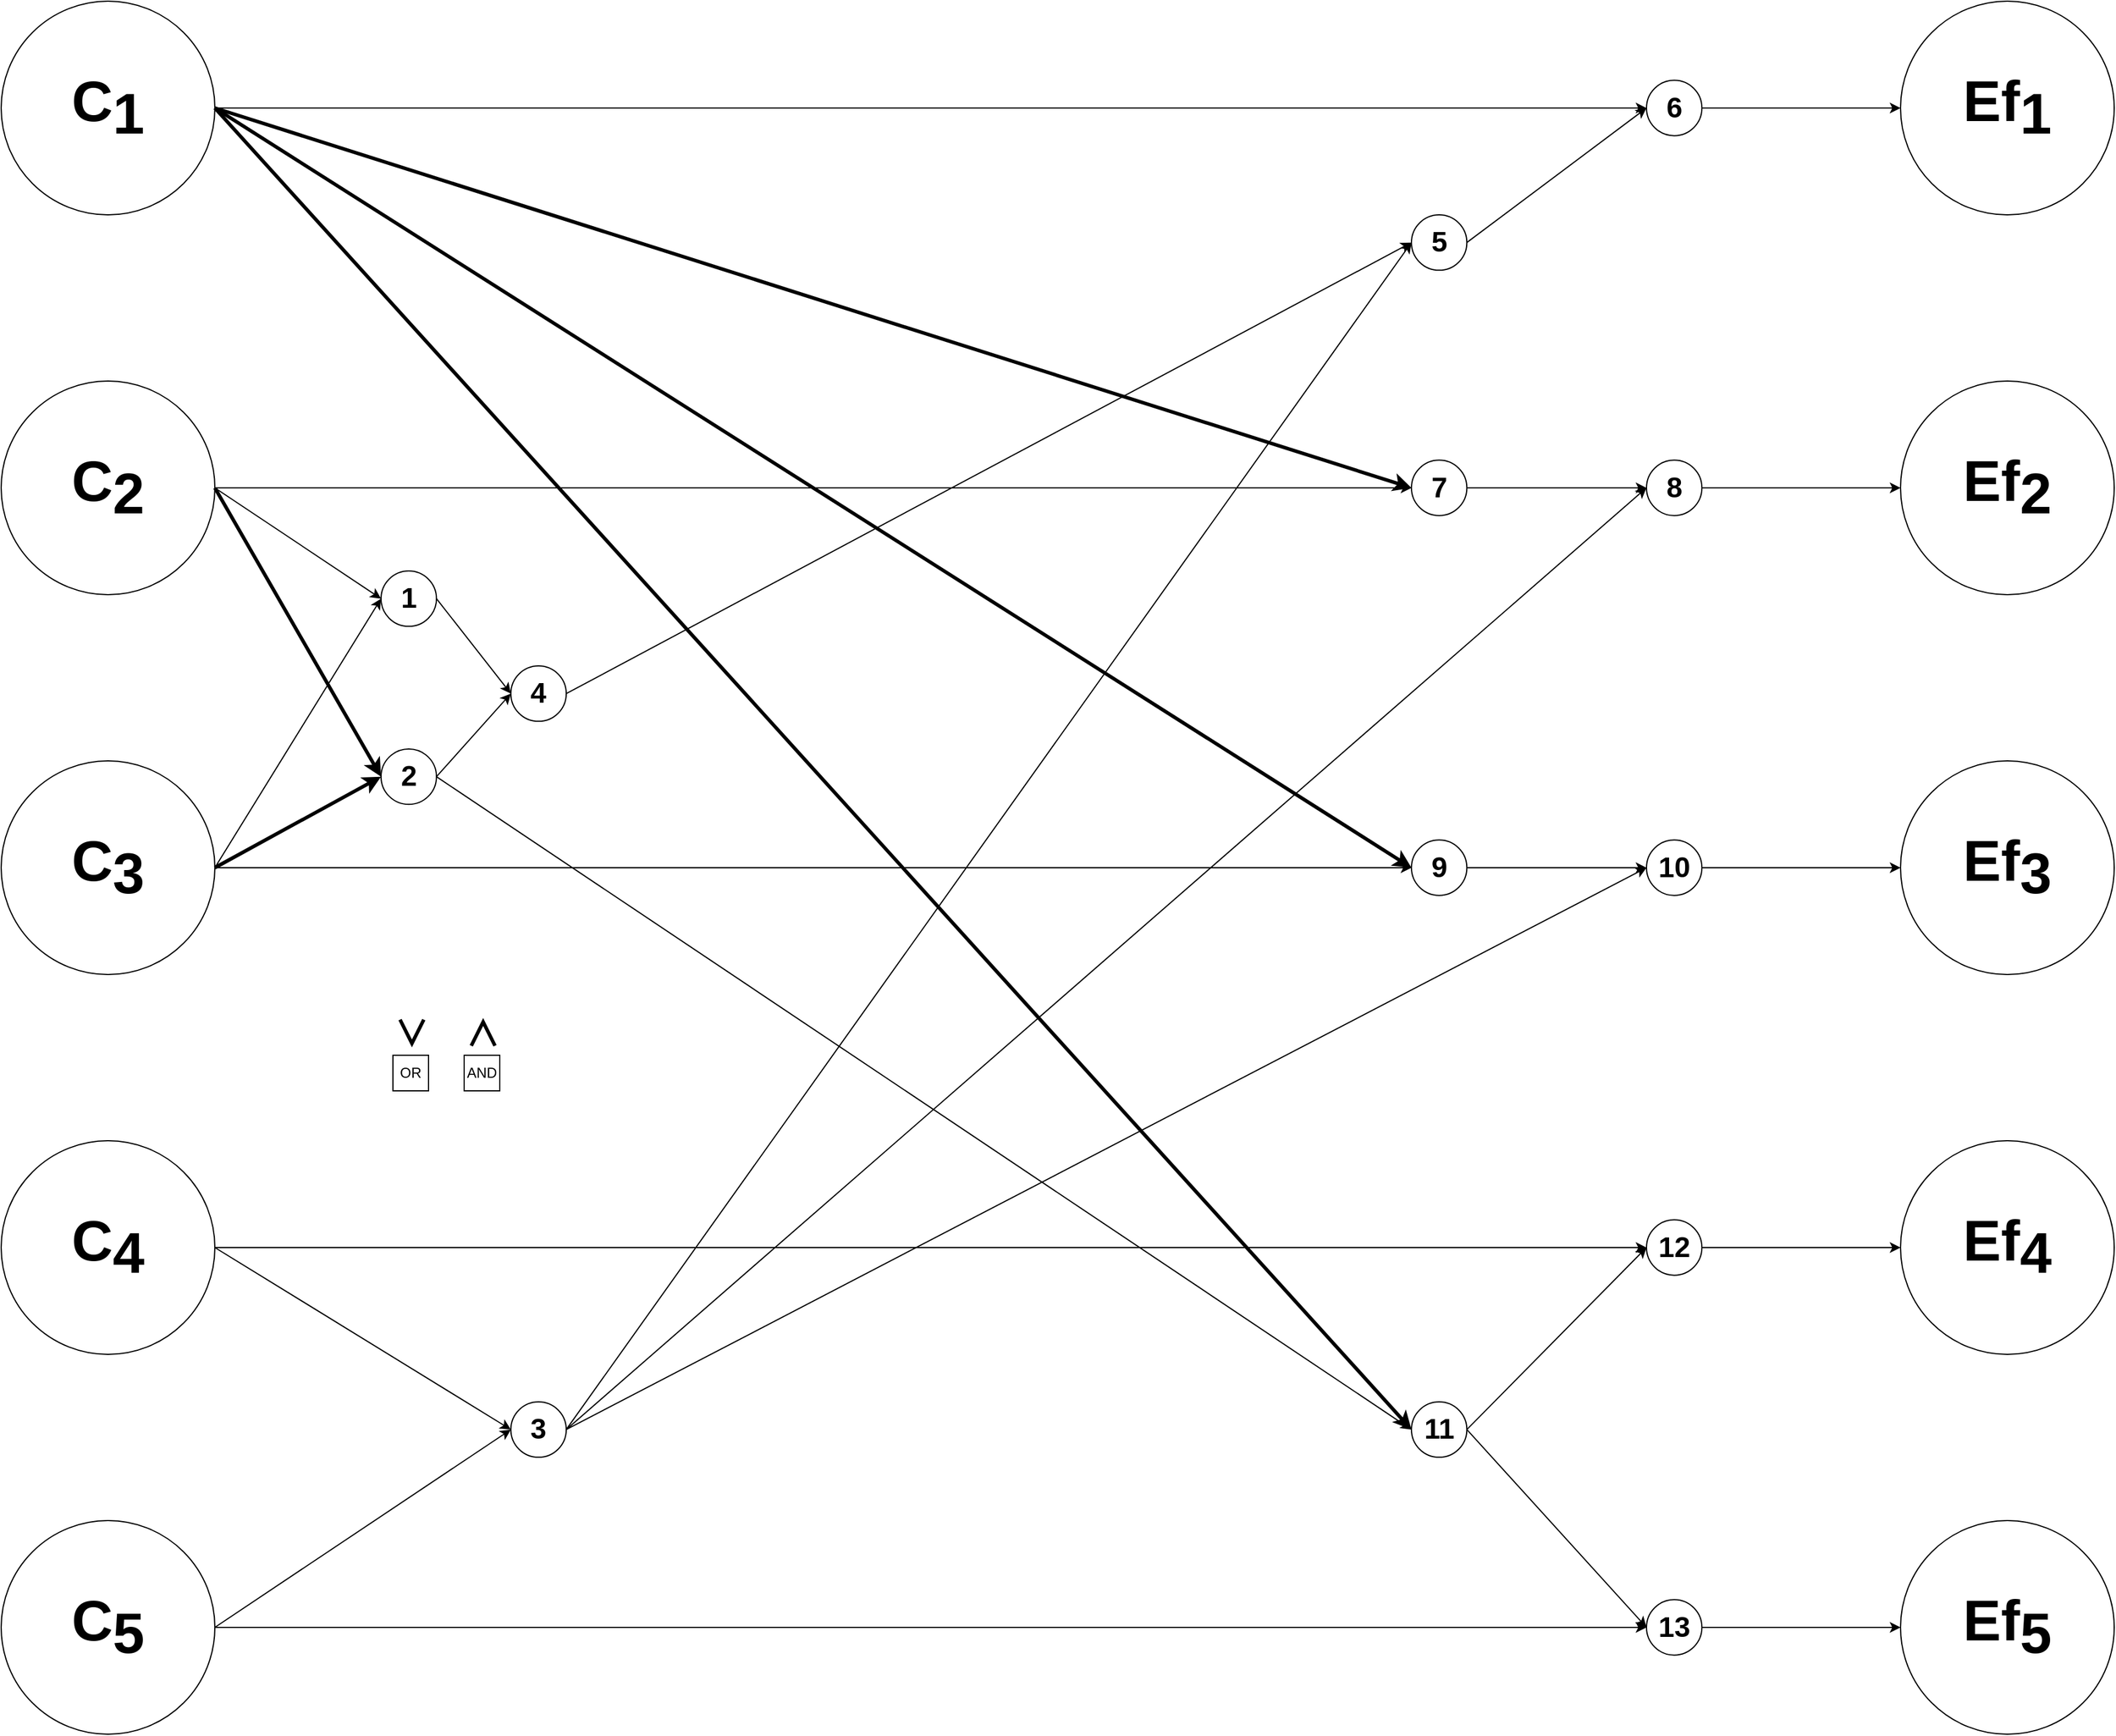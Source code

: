 <mxfile version="21.1.4" type="github">
  <diagram name="Page-1" id="jQ6avOq8bcfftY_1XTqM">
    <mxGraphModel dx="2868" dy="1528" grid="1" gridSize="10" guides="1" tooltips="1" connect="1" arrows="1" fold="1" page="1" pageScale="1" pageWidth="3300" pageHeight="4681" math="0" shadow="0">
      <root>
        <mxCell id="0" />
        <mxCell id="1" parent="0" />
        <mxCell id="w0b9A90PeGMEw6P4ulrS-1" value="&lt;b style=&quot;font-size: 48px;&quot;&gt;C&lt;sub style=&quot;font-size: 48px;&quot;&gt;1&lt;/sub&gt;&lt;/b&gt;" style="ellipse;whiteSpace=wrap;html=1;aspect=fixed;fontSize=48;" vertex="1" parent="1">
          <mxGeometry x="880" y="160" width="180.0" height="180.0" as="geometry" />
        </mxCell>
        <mxCell id="w0b9A90PeGMEw6P4ulrS-2" value="&lt;b style=&quot;font-size: 48px;&quot;&gt;C&lt;sub style=&quot;font-size: 48px;&quot;&gt;2&lt;/sub&gt;&lt;/b&gt;" style="ellipse;whiteSpace=wrap;html=1;aspect=fixed;fontSize=48;" vertex="1" parent="1">
          <mxGeometry x="880" y="480" width="180.0" height="180.0" as="geometry" />
        </mxCell>
        <mxCell id="w0b9A90PeGMEw6P4ulrS-3" value="&lt;b style=&quot;font-size: 48px;&quot;&gt;C&lt;sub style=&quot;font-size: 48px;&quot;&gt;3&lt;/sub&gt;&lt;/b&gt;" style="ellipse;whiteSpace=wrap;html=1;aspect=fixed;fontSize=48;" vertex="1" parent="1">
          <mxGeometry x="880" y="800.0" width="180.0" height="180.0" as="geometry" />
        </mxCell>
        <mxCell id="w0b9A90PeGMEw6P4ulrS-4" value="&lt;b style=&quot;font-size: 48px;&quot;&gt;C&lt;sub style=&quot;font-size: 48px;&quot;&gt;4&lt;/sub&gt;&lt;/b&gt;" style="ellipse;whiteSpace=wrap;html=1;aspect=fixed;fontSize=48;" vertex="1" parent="1">
          <mxGeometry x="880" y="1120" width="180.0" height="180.0" as="geometry" />
        </mxCell>
        <mxCell id="w0b9A90PeGMEw6P4ulrS-5" value="&lt;b style=&quot;font-size: 48px;&quot;&gt;C&lt;sub style=&quot;font-size: 48px;&quot;&gt;5&lt;/sub&gt;&lt;/b&gt;" style="ellipse;whiteSpace=wrap;html=1;aspect=fixed;fontSize=48;" vertex="1" parent="1">
          <mxGeometry x="880" y="1440" width="180.0" height="180.0" as="geometry" />
        </mxCell>
        <mxCell id="w0b9A90PeGMEw6P4ulrS-6" value="&lt;b style=&quot;font-size: 48px;&quot;&gt;Ef&lt;sub style=&quot;font-size: 48px;&quot;&gt;1&lt;/sub&gt;&lt;/b&gt;" style="ellipse;whiteSpace=wrap;html=1;aspect=fixed;fontSize=48;" vertex="1" parent="1">
          <mxGeometry x="2480.0" y="160" width="180.0" height="180.0" as="geometry" />
        </mxCell>
        <mxCell id="w0b9A90PeGMEw6P4ulrS-7" value="&lt;b style=&quot;font-size: 48px;&quot;&gt;Ef&lt;sub style=&quot;font-size: 48px;&quot;&gt;2&lt;/sub&gt;&lt;/b&gt;" style="ellipse;whiteSpace=wrap;html=1;aspect=fixed;fontSize=48;" vertex="1" parent="1">
          <mxGeometry x="2480.0" y="480" width="180.0" height="180.0" as="geometry" />
        </mxCell>
        <mxCell id="w0b9A90PeGMEw6P4ulrS-8" value="&lt;b style=&quot;font-size: 48px;&quot;&gt;Ef&lt;sub style=&quot;font-size: 48px;&quot;&gt;3&lt;/sub&gt;&lt;/b&gt;" style="ellipse;whiteSpace=wrap;html=1;aspect=fixed;fontSize=48;" vertex="1" parent="1">
          <mxGeometry x="2480.0" y="800.0" width="180.0" height="180.0" as="geometry" />
        </mxCell>
        <mxCell id="w0b9A90PeGMEw6P4ulrS-9" value="&lt;b style=&quot;font-size: 48px;&quot;&gt;Ef&lt;sub style=&quot;font-size: 48px;&quot;&gt;4&lt;/sub&gt;&lt;/b&gt;" style="ellipse;whiteSpace=wrap;html=1;aspect=fixed;fontSize=48;" vertex="1" parent="1">
          <mxGeometry x="2480.0" y="1120" width="180.0" height="180.0" as="geometry" />
        </mxCell>
        <mxCell id="w0b9A90PeGMEw6P4ulrS-10" value="&lt;b style=&quot;font-size: 48px;&quot;&gt;Ef&lt;sub style=&quot;font-size: 48px;&quot;&gt;5&lt;/sub&gt;&lt;/b&gt;" style="ellipse;whiteSpace=wrap;html=1;aspect=fixed;fontSize=48;" vertex="1" parent="1">
          <mxGeometry x="2480.0" y="1440" width="180.0" height="180.0" as="geometry" />
        </mxCell>
        <mxCell id="w0b9A90PeGMEw6P4ulrS-13" value="1" style="ellipse;whiteSpace=wrap;html=1;aspect=fixed;fontSize=24;fontStyle=1" vertex="1" parent="1">
          <mxGeometry x="1200.001" y="640.001" width="46.667" height="46.667" as="geometry" />
        </mxCell>
        <mxCell id="w0b9A90PeGMEw6P4ulrS-14" value="3" style="ellipse;whiteSpace=wrap;html=1;aspect=fixed;fontSize=24;fontStyle=1" vertex="1" parent="1">
          <mxGeometry x="1309.34" y="1340" width="46.667" height="46.667" as="geometry" />
        </mxCell>
        <mxCell id="w0b9A90PeGMEw6P4ulrS-15" value="" style="endArrow=classic;html=1;rounded=0;exitX=1;exitY=0.5;exitDx=0;exitDy=0;entryX=0;entryY=0.5;entryDx=0;entryDy=0;" edge="1" parent="1" source="w0b9A90PeGMEw6P4ulrS-2" target="w0b9A90PeGMEw6P4ulrS-13">
          <mxGeometry width="50" height="50" relative="1" as="geometry">
            <mxPoint x="2062.5" y="1187.5" as="sourcePoint" />
            <mxPoint x="2175.0" y="1075" as="targetPoint" />
          </mxGeometry>
        </mxCell>
        <mxCell id="w0b9A90PeGMEw6P4ulrS-16" value="" style="endArrow=classic;html=1;rounded=0;exitX=1;exitY=0.5;exitDx=0;exitDy=0;entryX=0;entryY=0.5;entryDx=0;entryDy=0;" edge="1" parent="1" source="w0b9A90PeGMEw6P4ulrS-3" target="w0b9A90PeGMEw6P4ulrS-13">
          <mxGeometry width="50" height="50" relative="1" as="geometry">
            <mxPoint x="1162.5" y="782.5" as="sourcePoint" />
            <mxPoint x="1365.0" y="895.0" as="targetPoint" />
          </mxGeometry>
        </mxCell>
        <mxCell id="w0b9A90PeGMEw6P4ulrS-17" value="" style="endArrow=classic;html=1;rounded=0;exitX=1;exitY=0.5;exitDx=0;exitDy=0;entryX=0;entryY=0.5;entryDx=0;entryDy=0;" edge="1" parent="1" source="w0b9A90PeGMEw6P4ulrS-4" target="w0b9A90PeGMEw6P4ulrS-14">
          <mxGeometry width="50" height="50" relative="1" as="geometry">
            <mxPoint x="1140.0" y="1300" as="sourcePoint" />
            <mxPoint x="1342.5" y="1322.5" as="targetPoint" />
          </mxGeometry>
        </mxCell>
        <mxCell id="w0b9A90PeGMEw6P4ulrS-18" value="" style="endArrow=classic;html=1;rounded=0;exitX=1;exitY=0.5;exitDx=0;exitDy=0;entryX=0;entryY=0.5;entryDx=0;entryDy=0;" edge="1" parent="1" source="w0b9A90PeGMEw6P4ulrS-5" target="w0b9A90PeGMEw6P4ulrS-14">
          <mxGeometry width="50" height="50" relative="1" as="geometry">
            <mxPoint x="1140.0" y="1570" as="sourcePoint" />
            <mxPoint x="1320.0" y="1525" as="targetPoint" />
          </mxGeometry>
        </mxCell>
        <mxCell id="w0b9A90PeGMEw6P4ulrS-32" value="2" style="ellipse;whiteSpace=wrap;html=1;aspect=fixed;fontSize=24;fontStyle=1" vertex="1" parent="1">
          <mxGeometry x="1200.001" y="789.997" width="46.667" height="46.667" as="geometry" />
        </mxCell>
        <mxCell id="w0b9A90PeGMEw6P4ulrS-33" style="rounded=0;orthogonalLoop=1;jettySize=auto;html=1;exitX=1;exitY=0.5;exitDx=0;exitDy=0;entryX=0;entryY=0.5;entryDx=0;entryDy=0;strokeWidth=3;" edge="1" parent="1" source="w0b9A90PeGMEw6P4ulrS-2" target="w0b9A90PeGMEw6P4ulrS-32">
          <mxGeometry relative="1" as="geometry" />
        </mxCell>
        <mxCell id="w0b9A90PeGMEw6P4ulrS-34" style="rounded=0;orthogonalLoop=1;jettySize=auto;html=1;exitX=1;exitY=0.5;exitDx=0;exitDy=0;entryX=0;entryY=0.5;entryDx=0;entryDy=0;strokeWidth=3;" edge="1" parent="1" source="w0b9A90PeGMEw6P4ulrS-3" target="w0b9A90PeGMEw6P4ulrS-32">
          <mxGeometry relative="1" as="geometry" />
        </mxCell>
        <mxCell id="w0b9A90PeGMEw6P4ulrS-59" value="4" style="ellipse;whiteSpace=wrap;html=1;aspect=fixed;fontSize=24;fontStyle=1" vertex="1" parent="1">
          <mxGeometry x="1309.343" y="720" width="46.667" height="46.667" as="geometry" />
        </mxCell>
        <mxCell id="w0b9A90PeGMEw6P4ulrS-60" style="rounded=0;orthogonalLoop=1;jettySize=auto;html=1;exitX=1;exitY=0.5;exitDx=0;exitDy=0;entryX=0;entryY=0.5;entryDx=0;entryDy=0;" edge="1" parent="1" source="w0b9A90PeGMEw6P4ulrS-13" target="w0b9A90PeGMEw6P4ulrS-59">
          <mxGeometry relative="1" as="geometry" />
        </mxCell>
        <mxCell id="w0b9A90PeGMEw6P4ulrS-41" style="rounded=0;orthogonalLoop=1;jettySize=auto;html=1;exitX=1;exitY=0.5;exitDx=0;exitDy=0;entryX=0;entryY=0.5;entryDx=0;entryDy=0;" edge="1" parent="1" source="w0b9A90PeGMEw6P4ulrS-32" target="w0b9A90PeGMEw6P4ulrS-59">
          <mxGeometry relative="1" as="geometry" />
        </mxCell>
        <mxCell id="w0b9A90PeGMEw6P4ulrS-62" value="5" style="ellipse;whiteSpace=wrap;html=1;aspect=fixed;fontSize=24;fontStyle=1" vertex="1" parent="1">
          <mxGeometry x="2067.999" y="339.999" width="46.667" height="46.667" as="geometry" />
        </mxCell>
        <mxCell id="w0b9A90PeGMEw6P4ulrS-64" style="rounded=0;orthogonalLoop=1;jettySize=auto;html=1;exitX=1;exitY=0.5;exitDx=0;exitDy=0;entryX=0;entryY=0.5;entryDx=0;entryDy=0;" edge="1" parent="1" source="w0b9A90PeGMEw6P4ulrS-14" target="w0b9A90PeGMEw6P4ulrS-62">
          <mxGeometry relative="1" as="geometry" />
        </mxCell>
        <mxCell id="w0b9A90PeGMEw6P4ulrS-63" style="rounded=0;orthogonalLoop=1;jettySize=auto;html=1;exitX=1;exitY=0.5;exitDx=0;exitDy=0;entryX=0;entryY=0.5;entryDx=0;entryDy=0;" edge="1" parent="1" source="w0b9A90PeGMEw6P4ulrS-59" target="w0b9A90PeGMEw6P4ulrS-62">
          <mxGeometry relative="1" as="geometry" />
        </mxCell>
        <mxCell id="w0b9A90PeGMEw6P4ulrS-69" style="rounded=0;orthogonalLoop=1;jettySize=auto;html=1;exitX=1;exitY=0.5;exitDx=0;exitDy=0;entryX=0;entryY=0.5;entryDx=0;entryDy=0;" edge="1" parent="1" source="w0b9A90PeGMEw6P4ulrS-66" target="w0b9A90PeGMEw6P4ulrS-6">
          <mxGeometry relative="1" as="geometry" />
        </mxCell>
        <mxCell id="w0b9A90PeGMEw6P4ulrS-66" value="6" style="ellipse;whiteSpace=wrap;html=1;aspect=fixed;fontSize=24;fontStyle=1" vertex="1" parent="1">
          <mxGeometry x="2266.0" y="226.657" width="46.667" height="46.667" as="geometry" />
        </mxCell>
        <mxCell id="w0b9A90PeGMEw6P4ulrS-67" style="rounded=0;orthogonalLoop=1;jettySize=auto;html=1;exitX=1;exitY=0.5;exitDx=0;exitDy=0;entryX=0;entryY=0.5;entryDx=0;entryDy=0;" edge="1" parent="1" source="w0b9A90PeGMEw6P4ulrS-1" target="w0b9A90PeGMEw6P4ulrS-66">
          <mxGeometry relative="1" as="geometry" />
        </mxCell>
        <mxCell id="w0b9A90PeGMEw6P4ulrS-87" value="7" style="ellipse;whiteSpace=wrap;html=1;aspect=fixed;fontSize=24;fontStyle=1" vertex="1" parent="1">
          <mxGeometry x="2068.004" y="546.671" width="46.667" height="46.667" as="geometry" />
        </mxCell>
        <mxCell id="w0b9A90PeGMEw6P4ulrS-110" style="rounded=0;orthogonalLoop=1;jettySize=auto;html=1;exitX=1;exitY=0.5;exitDx=0;exitDy=0;entryX=0;entryY=0.5;entryDx=0;entryDy=0;" edge="1" parent="1" source="w0b9A90PeGMEw6P4ulrS-2" target="w0b9A90PeGMEw6P4ulrS-87">
          <mxGeometry relative="1" as="geometry" />
        </mxCell>
        <mxCell id="w0b9A90PeGMEw6P4ulrS-68" style="rounded=0;orthogonalLoop=1;jettySize=auto;html=1;exitX=1;exitY=0.5;exitDx=0;exitDy=0;entryX=0;entryY=0.5;entryDx=0;entryDy=0;" edge="1" parent="1" source="w0b9A90PeGMEw6P4ulrS-62" target="w0b9A90PeGMEw6P4ulrS-66">
          <mxGeometry relative="1" as="geometry" />
        </mxCell>
        <mxCell id="w0b9A90PeGMEw6P4ulrS-88" style="rounded=0;orthogonalLoop=1;jettySize=auto;html=1;exitX=1;exitY=0.5;exitDx=0;exitDy=0;entryX=0;entryY=0.5;entryDx=0;entryDy=0;strokeWidth=3;" edge="1" parent="1" source="w0b9A90PeGMEw6P4ulrS-1" target="w0b9A90PeGMEw6P4ulrS-87">
          <mxGeometry relative="1" as="geometry" />
        </mxCell>
        <mxCell id="w0b9A90PeGMEw6P4ulrS-106" style="rounded=0;orthogonalLoop=1;jettySize=auto;html=1;exitX=1;exitY=0.5;exitDx=0;exitDy=0;entryX=0;entryY=0.5;entryDx=0;entryDy=0;" edge="1" parent="1" source="w0b9A90PeGMEw6P4ulrS-102" target="w0b9A90PeGMEw6P4ulrS-7">
          <mxGeometry relative="1" as="geometry" />
        </mxCell>
        <mxCell id="w0b9A90PeGMEw6P4ulrS-102" value="8" style="ellipse;whiteSpace=wrap;html=1;aspect=fixed;fontSize=24;fontStyle=1" vertex="1" parent="1">
          <mxGeometry x="2266.0" y="546.667" width="46.667" height="46.667" as="geometry" />
        </mxCell>
        <mxCell id="w0b9A90PeGMEw6P4ulrS-116" style="rounded=0;orthogonalLoop=1;jettySize=auto;html=1;exitX=1;exitY=0.5;exitDx=0;exitDy=0;entryX=0;entryY=0.5;entryDx=0;entryDy=0;" edge="1" parent="1" source="w0b9A90PeGMEw6P4ulrS-14" target="w0b9A90PeGMEw6P4ulrS-102">
          <mxGeometry relative="1" as="geometry" />
        </mxCell>
        <mxCell id="w0b9A90PeGMEw6P4ulrS-107" style="rounded=0;orthogonalLoop=1;jettySize=auto;html=1;exitX=1;exitY=0.5;exitDx=0;exitDy=0;entryX=0;entryY=0.5;entryDx=0;entryDy=0;" edge="1" parent="1" source="w0b9A90PeGMEw6P4ulrS-103" target="w0b9A90PeGMEw6P4ulrS-8">
          <mxGeometry relative="1" as="geometry" />
        </mxCell>
        <mxCell id="w0b9A90PeGMEw6P4ulrS-103" value="10" style="ellipse;whiteSpace=wrap;html=1;aspect=fixed;fontSize=24;fontStyle=1" vertex="1" parent="1">
          <mxGeometry x="2266.0" y="866.671" width="46.667" height="46.667" as="geometry" />
        </mxCell>
        <mxCell id="w0b9A90PeGMEw6P4ulrS-108" style="rounded=0;orthogonalLoop=1;jettySize=auto;html=1;exitX=1;exitY=0.5;exitDx=0;exitDy=0;entryX=0;entryY=0.5;entryDx=0;entryDy=0;" edge="1" parent="1" source="w0b9A90PeGMEw6P4ulrS-104" target="w0b9A90PeGMEw6P4ulrS-9">
          <mxGeometry relative="1" as="geometry" />
        </mxCell>
        <mxCell id="w0b9A90PeGMEw6P4ulrS-104" value="12" style="ellipse;whiteSpace=wrap;html=1;aspect=fixed;fontSize=24;fontStyle=1" vertex="1" parent="1">
          <mxGeometry x="2266.0" y="1186.655" width="46.667" height="46.667" as="geometry" />
        </mxCell>
        <mxCell id="w0b9A90PeGMEw6P4ulrS-109" style="rounded=0;orthogonalLoop=1;jettySize=auto;html=1;exitX=1;exitY=0.5;exitDx=0;exitDy=0;entryX=0;entryY=0.5;entryDx=0;entryDy=0;" edge="1" parent="1" source="w0b9A90PeGMEw6P4ulrS-105" target="w0b9A90PeGMEw6P4ulrS-10">
          <mxGeometry relative="1" as="geometry" />
        </mxCell>
        <mxCell id="w0b9A90PeGMEw6P4ulrS-105" value="13" style="ellipse;whiteSpace=wrap;html=1;aspect=fixed;fontSize=24;fontStyle=1" vertex="1" parent="1">
          <mxGeometry x="2266.0" y="1506.659" width="46.667" height="46.667" as="geometry" />
        </mxCell>
        <mxCell id="w0b9A90PeGMEw6P4ulrS-115" style="rounded=0;orthogonalLoop=1;jettySize=auto;html=1;exitX=1;exitY=0.5;exitDx=0;exitDy=0;entryX=0;entryY=0.5;entryDx=0;entryDy=0;" edge="1" parent="1" source="w0b9A90PeGMEw6P4ulrS-111" target="w0b9A90PeGMEw6P4ulrS-103">
          <mxGeometry relative="1" as="geometry" />
        </mxCell>
        <mxCell id="w0b9A90PeGMEw6P4ulrS-111" value="9" style="ellipse;whiteSpace=wrap;html=1;aspect=fixed;fontSize=24;fontStyle=1" vertex="1" parent="1">
          <mxGeometry x="2068.004" y="866.662" width="46.667" height="46.667" as="geometry" />
        </mxCell>
        <mxCell id="w0b9A90PeGMEw6P4ulrS-124" style="rounded=0;orthogonalLoop=1;jettySize=auto;html=1;exitX=1;exitY=0.5;exitDx=0;exitDy=0;entryX=0;entryY=0.5;entryDx=0;entryDy=0;" edge="1" parent="1" source="w0b9A90PeGMEw6P4ulrS-121" target="w0b9A90PeGMEw6P4ulrS-104">
          <mxGeometry relative="1" as="geometry" />
        </mxCell>
        <mxCell id="w0b9A90PeGMEw6P4ulrS-125" style="rounded=0;orthogonalLoop=1;jettySize=auto;html=1;exitX=1;exitY=0.5;exitDx=0;exitDy=0;entryX=0;entryY=0.5;entryDx=0;entryDy=0;" edge="1" parent="1" source="w0b9A90PeGMEw6P4ulrS-121" target="w0b9A90PeGMEw6P4ulrS-105">
          <mxGeometry relative="1" as="geometry" />
        </mxCell>
        <mxCell id="w0b9A90PeGMEw6P4ulrS-121" value="11" style="ellipse;whiteSpace=wrap;html=1;aspect=fixed;fontSize=24;fontStyle=1" vertex="1" parent="1">
          <mxGeometry x="2068.001" y="1340.004" width="46.667" height="46.667" as="geometry" />
        </mxCell>
        <mxCell id="w0b9A90PeGMEw6P4ulrS-114" style="rounded=0;orthogonalLoop=1;jettySize=auto;html=1;exitX=1;exitY=0.5;exitDx=0;exitDy=0;entryX=0;entryY=0.5;entryDx=0;entryDy=0;" edge="1" parent="1" source="w0b9A90PeGMEw6P4ulrS-87" target="w0b9A90PeGMEw6P4ulrS-102">
          <mxGeometry relative="1" as="geometry" />
        </mxCell>
        <mxCell id="w0b9A90PeGMEw6P4ulrS-117" style="rounded=0;orthogonalLoop=1;jettySize=auto;html=1;exitX=1;exitY=0.5;exitDx=0;exitDy=0;entryX=0;entryY=0.5;entryDx=0;entryDy=0;" edge="1" parent="1" source="w0b9A90PeGMEw6P4ulrS-14" target="w0b9A90PeGMEw6P4ulrS-103">
          <mxGeometry relative="1" as="geometry" />
        </mxCell>
        <mxCell id="w0b9A90PeGMEw6P4ulrS-118" style="rounded=0;orthogonalLoop=1;jettySize=auto;html=1;exitX=1;exitY=0.5;exitDx=0;exitDy=0;entryX=0;entryY=0.5;entryDx=0;entryDy=0;" edge="1" parent="1" source="w0b9A90PeGMEw6P4ulrS-4" target="w0b9A90PeGMEw6P4ulrS-104">
          <mxGeometry relative="1" as="geometry" />
        </mxCell>
        <mxCell id="w0b9A90PeGMEw6P4ulrS-119" style="rounded=0;orthogonalLoop=1;jettySize=auto;html=1;exitX=1;exitY=0.5;exitDx=0;exitDy=0;entryX=0;entryY=0.5;entryDx=0;entryDy=0;" edge="1" parent="1" source="w0b9A90PeGMEw6P4ulrS-5" target="w0b9A90PeGMEw6P4ulrS-105">
          <mxGeometry relative="1" as="geometry" />
        </mxCell>
        <mxCell id="w0b9A90PeGMEw6P4ulrS-113" style="rounded=0;orthogonalLoop=1;jettySize=auto;html=1;exitX=1;exitY=0.5;exitDx=0;exitDy=0;entryX=0;entryY=0.5;entryDx=0;entryDy=0;strokeWidth=3;" edge="1" parent="1" source="w0b9A90PeGMEw6P4ulrS-1" target="w0b9A90PeGMEw6P4ulrS-111">
          <mxGeometry relative="1" as="geometry" />
        </mxCell>
        <mxCell id="w0b9A90PeGMEw6P4ulrS-112" style="rounded=0;orthogonalLoop=1;jettySize=auto;html=1;exitX=1;exitY=0.5;exitDx=0;exitDy=0;entryX=0;entryY=0.5;entryDx=0;entryDy=0;" edge="1" parent="1" source="w0b9A90PeGMEw6P4ulrS-3" target="w0b9A90PeGMEw6P4ulrS-111">
          <mxGeometry relative="1" as="geometry" />
        </mxCell>
        <mxCell id="w0b9A90PeGMEw6P4ulrS-123" style="rounded=0;orthogonalLoop=1;jettySize=auto;html=1;exitX=1;exitY=0.5;exitDx=0;exitDy=0;entryX=0;entryY=0.5;entryDx=0;entryDy=0;strokeWidth=3;" edge="1" parent="1" source="w0b9A90PeGMEw6P4ulrS-1" target="w0b9A90PeGMEw6P4ulrS-121">
          <mxGeometry relative="1" as="geometry" />
        </mxCell>
        <mxCell id="w0b9A90PeGMEw6P4ulrS-122" style="rounded=0;orthogonalLoop=1;jettySize=auto;html=1;exitX=1;exitY=0.5;exitDx=0;exitDy=0;entryX=0;entryY=0.5;entryDx=0;entryDy=0;" edge="1" parent="1" source="w0b9A90PeGMEw6P4ulrS-32" target="w0b9A90PeGMEw6P4ulrS-121">
          <mxGeometry relative="1" as="geometry" />
        </mxCell>
        <mxCell id="w0b9A90PeGMEw6P4ulrS-130" value="" style="group" vertex="1" connectable="0" parent="1">
          <mxGeometry x="1210" y="1020" width="90" height="58" as="geometry" />
        </mxCell>
        <mxCell id="w0b9A90PeGMEw6P4ulrS-131" value="" style="endArrow=none;html=1;rounded=0;jumpSize=6;strokeWidth=3;" edge="1" parent="w0b9A90PeGMEw6P4ulrS-130">
          <mxGeometry width="50" height="50" relative="1" as="geometry">
            <mxPoint x="6" y="-2" as="sourcePoint" />
            <mxPoint x="26" y="-2" as="targetPoint" />
            <Array as="points">
              <mxPoint x="16" y="18" />
            </Array>
          </mxGeometry>
        </mxCell>
        <mxCell id="w0b9A90PeGMEw6P4ulrS-132" value="OR" style="whiteSpace=wrap;html=1;aspect=fixed;" vertex="1" parent="w0b9A90PeGMEw6P4ulrS-130">
          <mxGeometry y="28" width="30" height="30" as="geometry" />
        </mxCell>
        <mxCell id="w0b9A90PeGMEw6P4ulrS-133" value="" style="endArrow=none;html=1;rounded=0;jumpSize=6;strokeWidth=3;" edge="1" parent="w0b9A90PeGMEw6P4ulrS-130">
          <mxGeometry width="50" height="50" relative="1" as="geometry">
            <mxPoint x="66" y="20" as="sourcePoint" />
            <mxPoint x="86" y="20" as="targetPoint" />
            <Array as="points">
              <mxPoint x="76" />
            </Array>
          </mxGeometry>
        </mxCell>
        <mxCell id="w0b9A90PeGMEw6P4ulrS-134" value="AND" style="whiteSpace=wrap;html=1;aspect=fixed;" vertex="1" parent="w0b9A90PeGMEw6P4ulrS-130">
          <mxGeometry x="60" y="28" width="30" height="30" as="geometry" />
        </mxCell>
      </root>
    </mxGraphModel>
  </diagram>
</mxfile>
